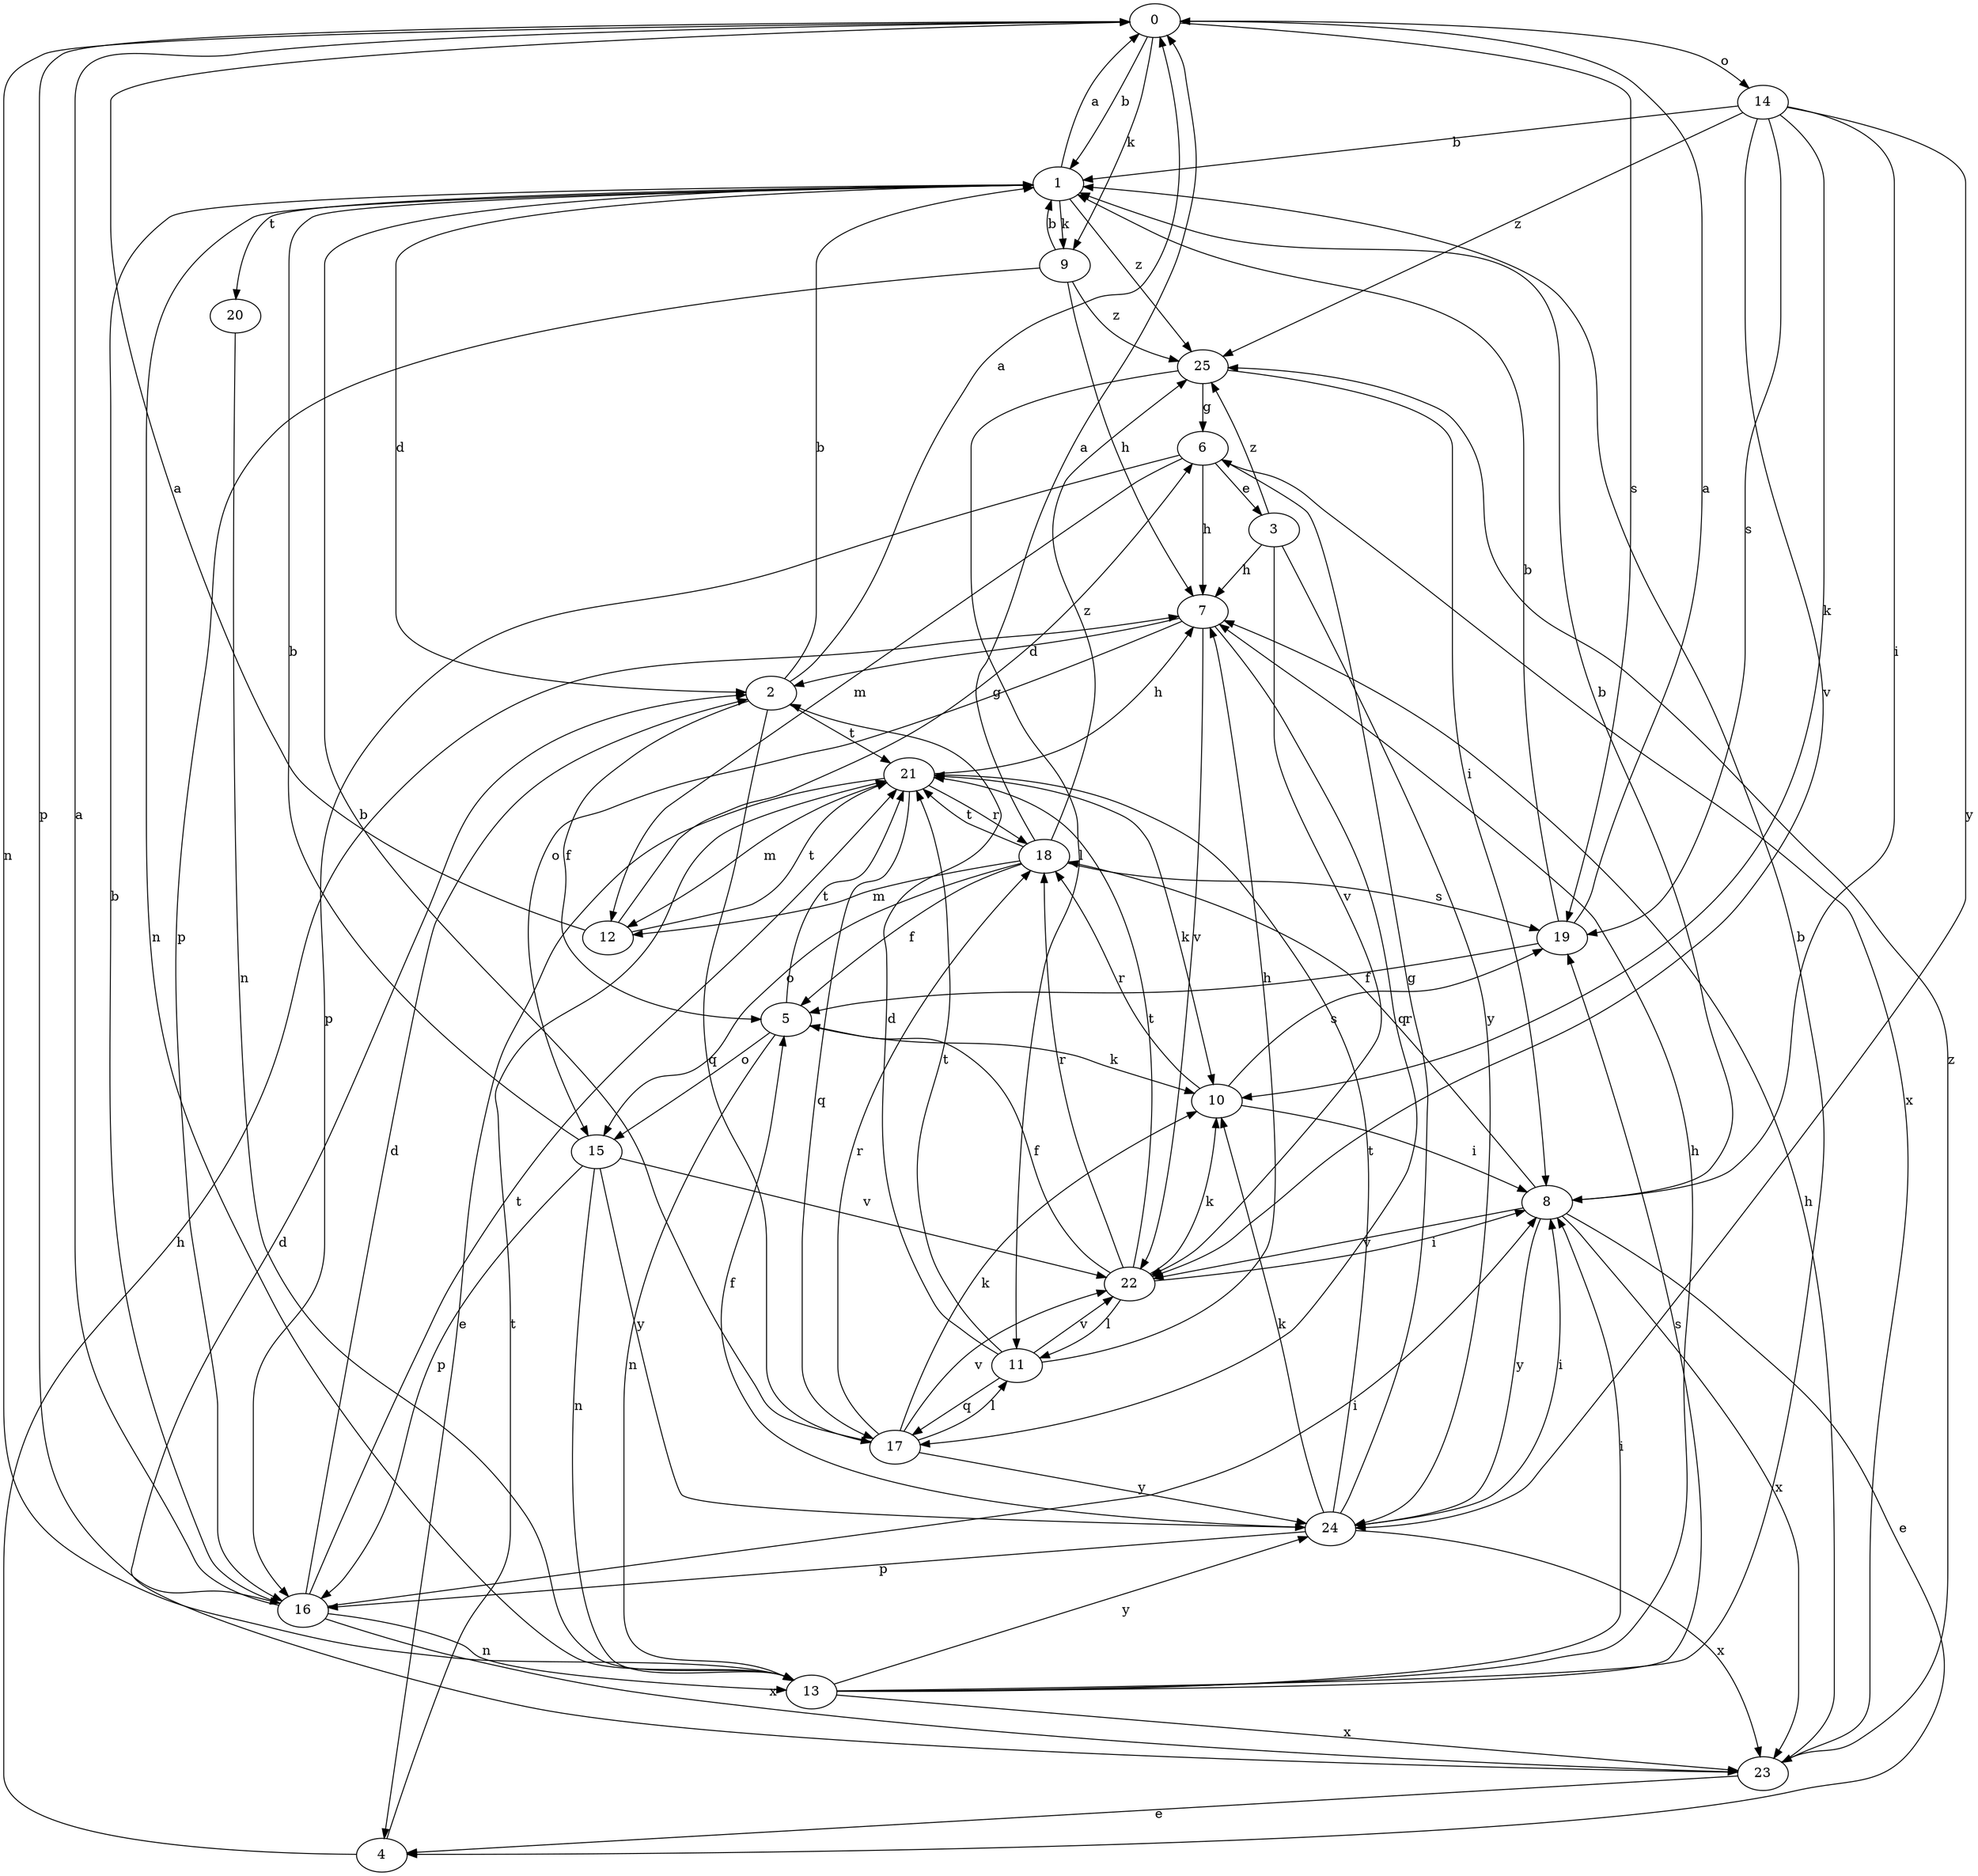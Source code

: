 strict digraph  {
0;
1;
2;
3;
4;
5;
6;
7;
8;
9;
10;
11;
12;
13;
14;
15;
16;
17;
18;
19;
20;
21;
22;
23;
24;
25;
0 -> 1  [label=b];
0 -> 9  [label=k];
0 -> 13  [label=n];
0 -> 14  [label=o];
0 -> 16  [label=p];
0 -> 19  [label=s];
1 -> 0  [label=a];
1 -> 2  [label=d];
1 -> 9  [label=k];
1 -> 13  [label=n];
1 -> 20  [label=t];
1 -> 25  [label=z];
2 -> 0  [label=a];
2 -> 1  [label=b];
2 -> 5  [label=f];
2 -> 17  [label=q];
2 -> 21  [label=t];
3 -> 7  [label=h];
3 -> 22  [label=v];
3 -> 24  [label=y];
3 -> 25  [label=z];
4 -> 7  [label=h];
4 -> 21  [label=t];
5 -> 10  [label=k];
5 -> 13  [label=n];
5 -> 15  [label=o];
5 -> 21  [label=t];
6 -> 3  [label=e];
6 -> 7  [label=h];
6 -> 12  [label=m];
6 -> 16  [label=p];
6 -> 23  [label=x];
7 -> 2  [label=d];
7 -> 15  [label=o];
7 -> 17  [label=q];
7 -> 22  [label=v];
8 -> 1  [label=b];
8 -> 4  [label=e];
8 -> 18  [label=r];
8 -> 22  [label=v];
8 -> 23  [label=x];
8 -> 24  [label=y];
9 -> 1  [label=b];
9 -> 7  [label=h];
9 -> 16  [label=p];
9 -> 25  [label=z];
10 -> 8  [label=i];
10 -> 18  [label=r];
10 -> 19  [label=s];
11 -> 2  [label=d];
11 -> 7  [label=h];
11 -> 17  [label=q];
11 -> 21  [label=t];
11 -> 22  [label=v];
12 -> 0  [label=a];
12 -> 6  [label=g];
12 -> 21  [label=t];
13 -> 1  [label=b];
13 -> 7  [label=h];
13 -> 8  [label=i];
13 -> 19  [label=s];
13 -> 23  [label=x];
13 -> 24  [label=y];
14 -> 1  [label=b];
14 -> 8  [label=i];
14 -> 10  [label=k];
14 -> 19  [label=s];
14 -> 22  [label=v];
14 -> 24  [label=y];
14 -> 25  [label=z];
15 -> 1  [label=b];
15 -> 13  [label=n];
15 -> 16  [label=p];
15 -> 22  [label=v];
15 -> 24  [label=y];
16 -> 0  [label=a];
16 -> 1  [label=b];
16 -> 2  [label=d];
16 -> 8  [label=i];
16 -> 13  [label=n];
16 -> 21  [label=t];
16 -> 23  [label=x];
17 -> 1  [label=b];
17 -> 10  [label=k];
17 -> 11  [label=l];
17 -> 18  [label=r];
17 -> 22  [label=v];
17 -> 24  [label=y];
18 -> 0  [label=a];
18 -> 5  [label=f];
18 -> 12  [label=m];
18 -> 15  [label=o];
18 -> 19  [label=s];
18 -> 21  [label=t];
18 -> 25  [label=z];
19 -> 0  [label=a];
19 -> 1  [label=b];
19 -> 5  [label=f];
20 -> 13  [label=n];
21 -> 4  [label=e];
21 -> 7  [label=h];
21 -> 10  [label=k];
21 -> 12  [label=m];
21 -> 17  [label=q];
21 -> 18  [label=r];
22 -> 5  [label=f];
22 -> 8  [label=i];
22 -> 10  [label=k];
22 -> 11  [label=l];
22 -> 18  [label=r];
22 -> 21  [label=t];
23 -> 2  [label=d];
23 -> 4  [label=e];
23 -> 7  [label=h];
23 -> 25  [label=z];
24 -> 5  [label=f];
24 -> 6  [label=g];
24 -> 8  [label=i];
24 -> 10  [label=k];
24 -> 16  [label=p];
24 -> 21  [label=t];
24 -> 23  [label=x];
25 -> 6  [label=g];
25 -> 8  [label=i];
25 -> 11  [label=l];
}
